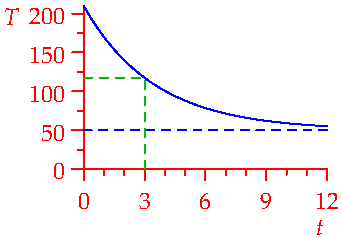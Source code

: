 settings.tex="pdflatex";

texpreamble("\usepackage{amsmath}
\usepackage{amsthm,amssymb}
\usepackage{mathpazo}
\usepackage[svgnames]{xcolor}
\usepackage{textcomp}
");
import graph;


size(170,120,IgnoreAspect);

real Ts=50;
real k=log(4/3);

real T(real t){return 50+160exp(-k*t);}
draw(graph(T,0,12),blue);


xaxis("$t$",0,12,red,RightTicks);
yaxis("$T$",0,210,red,LeftTicks(Step=50,step=25));

draw((3,0)--(3,T(3))--(0,T(3)),dashed+heavygreen);

draw((0,50)--(12,50),dashed+blue);


